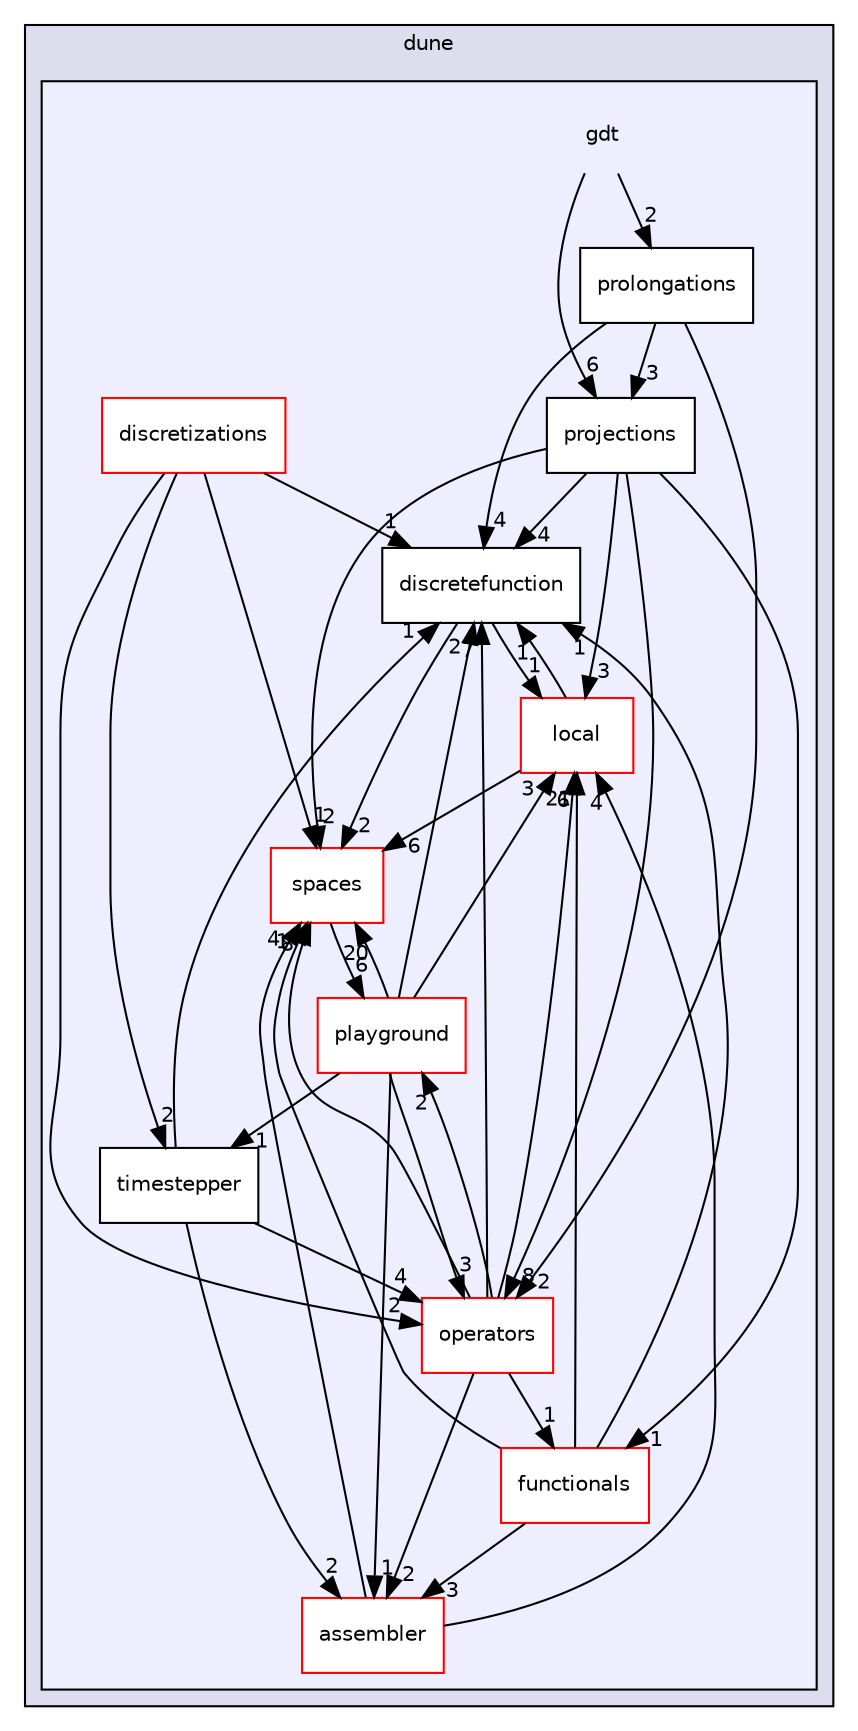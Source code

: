 digraph "gdt" {
  compound=true
  node [ fontsize="10", fontname="Helvetica"];
  edge [ labelfontsize="10", labelfontname="Helvetica"];
  subgraph clusterdir_16224573f43954b382d54ec1df2a2147 {
    graph [ bgcolor="#ddddee", pencolor="black", label="dune" fontname="Helvetica", fontsize="10", URL="dir_16224573f43954b382d54ec1df2a2147.html"]
  subgraph clusterdir_f1992dd472896fb89117bdc8155a3e1c {
    graph [ bgcolor="#eeeeff", pencolor="black", label="" URL="dir_f1992dd472896fb89117bdc8155a3e1c.html"];
    dir_f1992dd472896fb89117bdc8155a3e1c [shape=plaintext label="gdt"];
    dir_2b02b4f0649b0905b779ae429fc5ade2 [shape=box label="assembler" color="red" fillcolor="white" style="filled" URL="dir_2b02b4f0649b0905b779ae429fc5ade2.html"];
    dir_0e08db9718cdc017276840d0b5dc9bb6 [shape=box label="discretefunction" color="black" fillcolor="white" style="filled" URL="dir_0e08db9718cdc017276840d0b5dc9bb6.html"];
    dir_1c4344a5cb9f11364009bdabd5974453 [shape=box label="discretizations" color="red" fillcolor="white" style="filled" URL="dir_1c4344a5cb9f11364009bdabd5974453.html"];
    dir_b88ba22195be87413f0714aa36685cef [shape=box label="functionals" color="red" fillcolor="white" style="filled" URL="dir_b88ba22195be87413f0714aa36685cef.html"];
    dir_7df66b530ab698acb840d3fba4a971eb [shape=box label="local" color="red" fillcolor="white" style="filled" URL="dir_7df66b530ab698acb840d3fba4a971eb.html"];
    dir_91b47eb1f5534b791b2db4e72c4ced9d [shape=box label="operators" color="red" fillcolor="white" style="filled" URL="dir_91b47eb1f5534b791b2db4e72c4ced9d.html"];
    dir_c0688d8f58f2ac48be580c635590bfde [shape=box label="playground" color="red" fillcolor="white" style="filled" URL="dir_c0688d8f58f2ac48be580c635590bfde.html"];
    dir_2354bf4875ad6407b07178770768fbc9 [shape=box label="projections" color="black" fillcolor="white" style="filled" URL="dir_2354bf4875ad6407b07178770768fbc9.html"];
    dir_e933303e01300794100a8d9c50f40ffb [shape=box label="prolongations" color="black" fillcolor="white" style="filled" URL="dir_e933303e01300794100a8d9c50f40ffb.html"];
    dir_c10f7938b13dcbddf851adbb235e7250 [shape=box label="spaces" color="red" fillcolor="white" style="filled" URL="dir_c10f7938b13dcbddf851adbb235e7250.html"];
    dir_dcfbe8758bba0745af0c464c9828dc4a [shape=box label="timestepper" color="black" fillcolor="white" style="filled" URL="dir_dcfbe8758bba0745af0c464c9828dc4a.html"];
  }
  }
  dir_dcfbe8758bba0745af0c464c9828dc4a->dir_91b47eb1f5534b791b2db4e72c4ced9d [headlabel="4", labeldistance=1.5 headhref="dir_000004_000005.html"];
  dir_dcfbe8758bba0745af0c464c9828dc4a->dir_0e08db9718cdc017276840d0b5dc9bb6 [headlabel="1", labeldistance=1.5 headhref="dir_000004_000022.html"];
  dir_dcfbe8758bba0745af0c464c9828dc4a->dir_2b02b4f0649b0905b779ae429fc5ade2 [headlabel="2", labeldistance=1.5 headhref="dir_000004_000012.html"];
  dir_91b47eb1f5534b791b2db4e72c4ced9d->dir_0e08db9718cdc017276840d0b5dc9bb6 [headlabel="7", labeldistance=1.5 headhref="dir_000005_000022.html"];
  dir_91b47eb1f5534b791b2db4e72c4ced9d->dir_c0688d8f58f2ac48be580c635590bfde [headlabel="2", labeldistance=1.5 headhref="dir_000005_000019.html"];
  dir_91b47eb1f5534b791b2db4e72c4ced9d->dir_b88ba22195be87413f0714aa36685cef [headlabel="1", labeldistance=1.5 headhref="dir_000005_000014.html"];
  dir_91b47eb1f5534b791b2db4e72c4ced9d->dir_c10f7938b13dcbddf851adbb235e7250 [headlabel="8", labeldistance=1.5 headhref="dir_000005_000007.html"];
  dir_91b47eb1f5534b791b2db4e72c4ced9d->dir_2b02b4f0649b0905b779ae429fc5ade2 [headlabel="2", labeldistance=1.5 headhref="dir_000005_000012.html"];
  dir_91b47eb1f5534b791b2db4e72c4ced9d->dir_7df66b530ab698acb840d3fba4a971eb [headlabel="21", labeldistance=1.5 headhref="dir_000005_000017.html"];
  dir_0e08db9718cdc017276840d0b5dc9bb6->dir_c10f7938b13dcbddf851adbb235e7250 [headlabel="2", labeldistance=1.5 headhref="dir_000022_000007.html"];
  dir_0e08db9718cdc017276840d0b5dc9bb6->dir_7df66b530ab698acb840d3fba4a971eb [headlabel="1", labeldistance=1.5 headhref="dir_000022_000017.html"];
  dir_c0688d8f58f2ac48be580c635590bfde->dir_dcfbe8758bba0745af0c464c9828dc4a [headlabel="1", labeldistance=1.5 headhref="dir_000019_000004.html"];
  dir_c0688d8f58f2ac48be580c635590bfde->dir_91b47eb1f5534b791b2db4e72c4ced9d [headlabel="3", labeldistance=1.5 headhref="dir_000019_000005.html"];
  dir_c0688d8f58f2ac48be580c635590bfde->dir_0e08db9718cdc017276840d0b5dc9bb6 [headlabel="2", labeldistance=1.5 headhref="dir_000019_000022.html"];
  dir_c0688d8f58f2ac48be580c635590bfde->dir_c10f7938b13dcbddf851adbb235e7250 [headlabel="20", labeldistance=1.5 headhref="dir_000019_000007.html"];
  dir_c0688d8f58f2ac48be580c635590bfde->dir_2b02b4f0649b0905b779ae429fc5ade2 [headlabel="1", labeldistance=1.5 headhref="dir_000019_000012.html"];
  dir_c0688d8f58f2ac48be580c635590bfde->dir_7df66b530ab698acb840d3fba4a971eb [headlabel="3", labeldistance=1.5 headhref="dir_000019_000017.html"];
  dir_b88ba22195be87413f0714aa36685cef->dir_0e08db9718cdc017276840d0b5dc9bb6 [headlabel="1", labeldistance=1.5 headhref="dir_000014_000022.html"];
  dir_b88ba22195be87413f0714aa36685cef->dir_c10f7938b13dcbddf851adbb235e7250 [headlabel="1", labeldistance=1.5 headhref="dir_000014_000007.html"];
  dir_b88ba22195be87413f0714aa36685cef->dir_2b02b4f0649b0905b779ae429fc5ade2 [headlabel="3", labeldistance=1.5 headhref="dir_000014_000012.html"];
  dir_b88ba22195be87413f0714aa36685cef->dir_7df66b530ab698acb840d3fba4a971eb [headlabel="6", labeldistance=1.5 headhref="dir_000014_000017.html"];
  dir_f1992dd472896fb89117bdc8155a3e1c->dir_2354bf4875ad6407b07178770768fbc9 [headlabel="6", labeldistance=1.5 headhref="dir_000003_000026.html"];
  dir_f1992dd472896fb89117bdc8155a3e1c->dir_e933303e01300794100a8d9c50f40ffb [headlabel="2", labeldistance=1.5 headhref="dir_000003_000042.html"];
  dir_2354bf4875ad6407b07178770768fbc9->dir_91b47eb1f5534b791b2db4e72c4ced9d [headlabel="8", labeldistance=1.5 headhref="dir_000026_000005.html"];
  dir_2354bf4875ad6407b07178770768fbc9->dir_0e08db9718cdc017276840d0b5dc9bb6 [headlabel="4", labeldistance=1.5 headhref="dir_000026_000022.html"];
  dir_2354bf4875ad6407b07178770768fbc9->dir_b88ba22195be87413f0714aa36685cef [headlabel="1", labeldistance=1.5 headhref="dir_000026_000014.html"];
  dir_2354bf4875ad6407b07178770768fbc9->dir_c10f7938b13dcbddf851adbb235e7250 [headlabel="2", labeldistance=1.5 headhref="dir_000026_000007.html"];
  dir_2354bf4875ad6407b07178770768fbc9->dir_7df66b530ab698acb840d3fba4a971eb [headlabel="3", labeldistance=1.5 headhref="dir_000026_000017.html"];
  dir_c10f7938b13dcbddf851adbb235e7250->dir_c0688d8f58f2ac48be580c635590bfde [headlabel="6", labeldistance=1.5 headhref="dir_000007_000019.html"];
  dir_2b02b4f0649b0905b779ae429fc5ade2->dir_c10f7938b13dcbddf851adbb235e7250 [headlabel="4", labeldistance=1.5 headhref="dir_000012_000007.html"];
  dir_2b02b4f0649b0905b779ae429fc5ade2->dir_7df66b530ab698acb840d3fba4a971eb [headlabel="4", labeldistance=1.5 headhref="dir_000012_000017.html"];
  dir_1c4344a5cb9f11364009bdabd5974453->dir_dcfbe8758bba0745af0c464c9828dc4a [headlabel="2", labeldistance=1.5 headhref="dir_000023_000004.html"];
  dir_1c4344a5cb9f11364009bdabd5974453->dir_91b47eb1f5534b791b2db4e72c4ced9d [headlabel="2", labeldistance=1.5 headhref="dir_000023_000005.html"];
  dir_1c4344a5cb9f11364009bdabd5974453->dir_0e08db9718cdc017276840d0b5dc9bb6 [headlabel="1", labeldistance=1.5 headhref="dir_000023_000022.html"];
  dir_1c4344a5cb9f11364009bdabd5974453->dir_c10f7938b13dcbddf851adbb235e7250 [headlabel="1", labeldistance=1.5 headhref="dir_000023_000007.html"];
  dir_7df66b530ab698acb840d3fba4a971eb->dir_0e08db9718cdc017276840d0b5dc9bb6 [headlabel="1", labeldistance=1.5 headhref="dir_000017_000022.html"];
  dir_7df66b530ab698acb840d3fba4a971eb->dir_c10f7938b13dcbddf851adbb235e7250 [headlabel="6", labeldistance=1.5 headhref="dir_000017_000007.html"];
  dir_e933303e01300794100a8d9c50f40ffb->dir_91b47eb1f5534b791b2db4e72c4ced9d [headlabel="2", labeldistance=1.5 headhref="dir_000042_000005.html"];
  dir_e933303e01300794100a8d9c50f40ffb->dir_0e08db9718cdc017276840d0b5dc9bb6 [headlabel="4", labeldistance=1.5 headhref="dir_000042_000022.html"];
  dir_e933303e01300794100a8d9c50f40ffb->dir_2354bf4875ad6407b07178770768fbc9 [headlabel="3", labeldistance=1.5 headhref="dir_000042_000026.html"];
}
